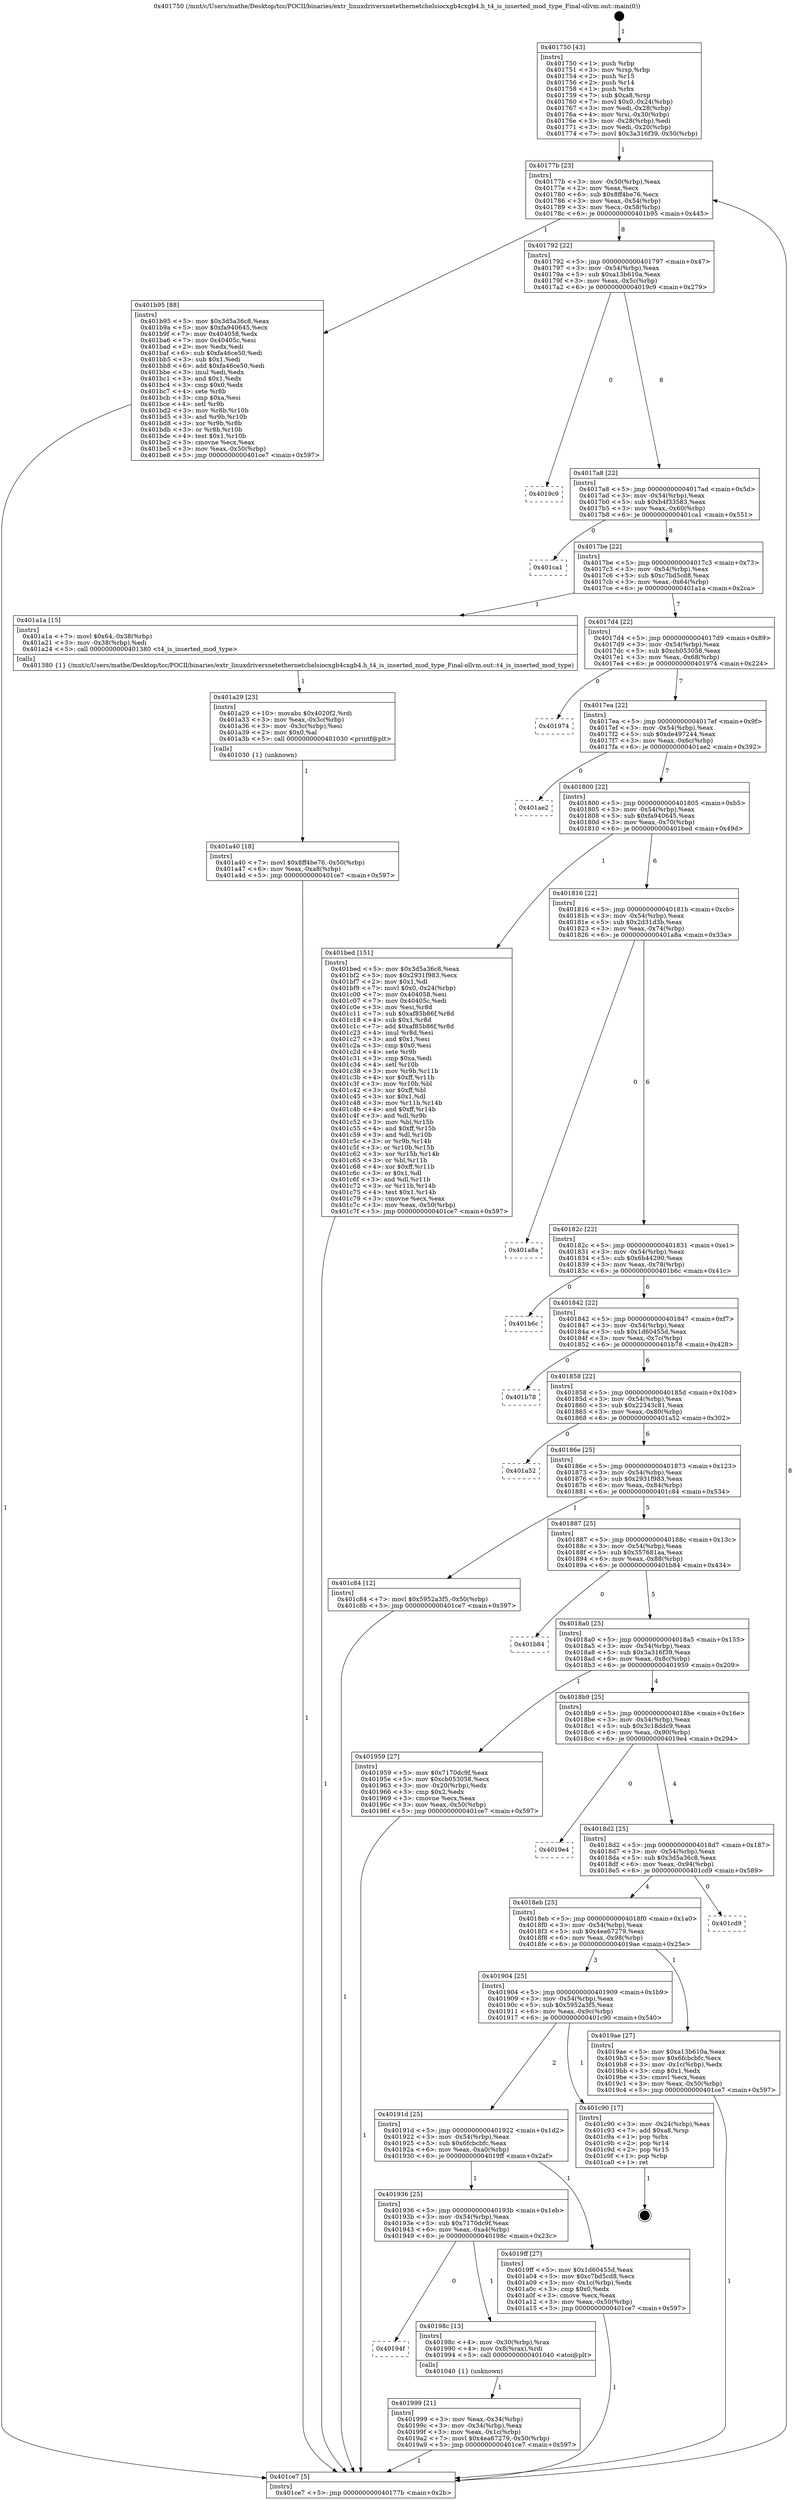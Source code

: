 digraph "0x401750" {
  label = "0x401750 (/mnt/c/Users/mathe/Desktop/tcc/POCII/binaries/extr_linuxdriversnetethernetchelsiocxgb4cxgb4.h_t4_is_inserted_mod_type_Final-ollvm.out::main(0))"
  labelloc = "t"
  node[shape=record]

  Entry [label="",width=0.3,height=0.3,shape=circle,fillcolor=black,style=filled]
  "0x40177b" [label="{
     0x40177b [23]\l
     | [instrs]\l
     &nbsp;&nbsp;0x40177b \<+3\>: mov -0x50(%rbp),%eax\l
     &nbsp;&nbsp;0x40177e \<+2\>: mov %eax,%ecx\l
     &nbsp;&nbsp;0x401780 \<+6\>: sub $0x8ff4be76,%ecx\l
     &nbsp;&nbsp;0x401786 \<+3\>: mov %eax,-0x54(%rbp)\l
     &nbsp;&nbsp;0x401789 \<+3\>: mov %ecx,-0x58(%rbp)\l
     &nbsp;&nbsp;0x40178c \<+6\>: je 0000000000401b95 \<main+0x445\>\l
  }"]
  "0x401b95" [label="{
     0x401b95 [88]\l
     | [instrs]\l
     &nbsp;&nbsp;0x401b95 \<+5\>: mov $0x3d5a36c8,%eax\l
     &nbsp;&nbsp;0x401b9a \<+5\>: mov $0xfa940645,%ecx\l
     &nbsp;&nbsp;0x401b9f \<+7\>: mov 0x404058,%edx\l
     &nbsp;&nbsp;0x401ba6 \<+7\>: mov 0x40405c,%esi\l
     &nbsp;&nbsp;0x401bad \<+2\>: mov %edx,%edi\l
     &nbsp;&nbsp;0x401baf \<+6\>: sub $0xfa46ce50,%edi\l
     &nbsp;&nbsp;0x401bb5 \<+3\>: sub $0x1,%edi\l
     &nbsp;&nbsp;0x401bb8 \<+6\>: add $0xfa46ce50,%edi\l
     &nbsp;&nbsp;0x401bbe \<+3\>: imul %edi,%edx\l
     &nbsp;&nbsp;0x401bc1 \<+3\>: and $0x1,%edx\l
     &nbsp;&nbsp;0x401bc4 \<+3\>: cmp $0x0,%edx\l
     &nbsp;&nbsp;0x401bc7 \<+4\>: sete %r8b\l
     &nbsp;&nbsp;0x401bcb \<+3\>: cmp $0xa,%esi\l
     &nbsp;&nbsp;0x401bce \<+4\>: setl %r9b\l
     &nbsp;&nbsp;0x401bd2 \<+3\>: mov %r8b,%r10b\l
     &nbsp;&nbsp;0x401bd5 \<+3\>: and %r9b,%r10b\l
     &nbsp;&nbsp;0x401bd8 \<+3\>: xor %r9b,%r8b\l
     &nbsp;&nbsp;0x401bdb \<+3\>: or %r8b,%r10b\l
     &nbsp;&nbsp;0x401bde \<+4\>: test $0x1,%r10b\l
     &nbsp;&nbsp;0x401be2 \<+3\>: cmovne %ecx,%eax\l
     &nbsp;&nbsp;0x401be5 \<+3\>: mov %eax,-0x50(%rbp)\l
     &nbsp;&nbsp;0x401be8 \<+5\>: jmp 0000000000401ce7 \<main+0x597\>\l
  }"]
  "0x401792" [label="{
     0x401792 [22]\l
     | [instrs]\l
     &nbsp;&nbsp;0x401792 \<+5\>: jmp 0000000000401797 \<main+0x47\>\l
     &nbsp;&nbsp;0x401797 \<+3\>: mov -0x54(%rbp),%eax\l
     &nbsp;&nbsp;0x40179a \<+5\>: sub $0xa13b610a,%eax\l
     &nbsp;&nbsp;0x40179f \<+3\>: mov %eax,-0x5c(%rbp)\l
     &nbsp;&nbsp;0x4017a2 \<+6\>: je 00000000004019c9 \<main+0x279\>\l
  }"]
  Exit [label="",width=0.3,height=0.3,shape=circle,fillcolor=black,style=filled,peripheries=2]
  "0x4019c9" [label="{
     0x4019c9\l
  }", style=dashed]
  "0x4017a8" [label="{
     0x4017a8 [22]\l
     | [instrs]\l
     &nbsp;&nbsp;0x4017a8 \<+5\>: jmp 00000000004017ad \<main+0x5d\>\l
     &nbsp;&nbsp;0x4017ad \<+3\>: mov -0x54(%rbp),%eax\l
     &nbsp;&nbsp;0x4017b0 \<+5\>: sub $0xb4f33583,%eax\l
     &nbsp;&nbsp;0x4017b5 \<+3\>: mov %eax,-0x60(%rbp)\l
     &nbsp;&nbsp;0x4017b8 \<+6\>: je 0000000000401ca1 \<main+0x551\>\l
  }"]
  "0x401a40" [label="{
     0x401a40 [18]\l
     | [instrs]\l
     &nbsp;&nbsp;0x401a40 \<+7\>: movl $0x8ff4be76,-0x50(%rbp)\l
     &nbsp;&nbsp;0x401a47 \<+6\>: mov %eax,-0xa8(%rbp)\l
     &nbsp;&nbsp;0x401a4d \<+5\>: jmp 0000000000401ce7 \<main+0x597\>\l
  }"]
  "0x401ca1" [label="{
     0x401ca1\l
  }", style=dashed]
  "0x4017be" [label="{
     0x4017be [22]\l
     | [instrs]\l
     &nbsp;&nbsp;0x4017be \<+5\>: jmp 00000000004017c3 \<main+0x73\>\l
     &nbsp;&nbsp;0x4017c3 \<+3\>: mov -0x54(%rbp),%eax\l
     &nbsp;&nbsp;0x4017c6 \<+5\>: sub $0xc7bd5cd8,%eax\l
     &nbsp;&nbsp;0x4017cb \<+3\>: mov %eax,-0x64(%rbp)\l
     &nbsp;&nbsp;0x4017ce \<+6\>: je 0000000000401a1a \<main+0x2ca\>\l
  }"]
  "0x401a29" [label="{
     0x401a29 [23]\l
     | [instrs]\l
     &nbsp;&nbsp;0x401a29 \<+10\>: movabs $0x4020f2,%rdi\l
     &nbsp;&nbsp;0x401a33 \<+3\>: mov %eax,-0x3c(%rbp)\l
     &nbsp;&nbsp;0x401a36 \<+3\>: mov -0x3c(%rbp),%esi\l
     &nbsp;&nbsp;0x401a39 \<+2\>: mov $0x0,%al\l
     &nbsp;&nbsp;0x401a3b \<+5\>: call 0000000000401030 \<printf@plt\>\l
     | [calls]\l
     &nbsp;&nbsp;0x401030 \{1\} (unknown)\l
  }"]
  "0x401a1a" [label="{
     0x401a1a [15]\l
     | [instrs]\l
     &nbsp;&nbsp;0x401a1a \<+7\>: movl $0x64,-0x38(%rbp)\l
     &nbsp;&nbsp;0x401a21 \<+3\>: mov -0x38(%rbp),%edi\l
     &nbsp;&nbsp;0x401a24 \<+5\>: call 0000000000401380 \<t4_is_inserted_mod_type\>\l
     | [calls]\l
     &nbsp;&nbsp;0x401380 \{1\} (/mnt/c/Users/mathe/Desktop/tcc/POCII/binaries/extr_linuxdriversnetethernetchelsiocxgb4cxgb4.h_t4_is_inserted_mod_type_Final-ollvm.out::t4_is_inserted_mod_type)\l
  }"]
  "0x4017d4" [label="{
     0x4017d4 [22]\l
     | [instrs]\l
     &nbsp;&nbsp;0x4017d4 \<+5\>: jmp 00000000004017d9 \<main+0x89\>\l
     &nbsp;&nbsp;0x4017d9 \<+3\>: mov -0x54(%rbp),%eax\l
     &nbsp;&nbsp;0x4017dc \<+5\>: sub $0xcb053058,%eax\l
     &nbsp;&nbsp;0x4017e1 \<+3\>: mov %eax,-0x68(%rbp)\l
     &nbsp;&nbsp;0x4017e4 \<+6\>: je 0000000000401974 \<main+0x224\>\l
  }"]
  "0x401999" [label="{
     0x401999 [21]\l
     | [instrs]\l
     &nbsp;&nbsp;0x401999 \<+3\>: mov %eax,-0x34(%rbp)\l
     &nbsp;&nbsp;0x40199c \<+3\>: mov -0x34(%rbp),%eax\l
     &nbsp;&nbsp;0x40199f \<+3\>: mov %eax,-0x1c(%rbp)\l
     &nbsp;&nbsp;0x4019a2 \<+7\>: movl $0x4ea67279,-0x50(%rbp)\l
     &nbsp;&nbsp;0x4019a9 \<+5\>: jmp 0000000000401ce7 \<main+0x597\>\l
  }"]
  "0x401974" [label="{
     0x401974\l
  }", style=dashed]
  "0x4017ea" [label="{
     0x4017ea [22]\l
     | [instrs]\l
     &nbsp;&nbsp;0x4017ea \<+5\>: jmp 00000000004017ef \<main+0x9f\>\l
     &nbsp;&nbsp;0x4017ef \<+3\>: mov -0x54(%rbp),%eax\l
     &nbsp;&nbsp;0x4017f2 \<+5\>: sub $0xde497244,%eax\l
     &nbsp;&nbsp;0x4017f7 \<+3\>: mov %eax,-0x6c(%rbp)\l
     &nbsp;&nbsp;0x4017fa \<+6\>: je 0000000000401ae2 \<main+0x392\>\l
  }"]
  "0x40194f" [label="{
     0x40194f\l
  }", style=dashed]
  "0x401ae2" [label="{
     0x401ae2\l
  }", style=dashed]
  "0x401800" [label="{
     0x401800 [22]\l
     | [instrs]\l
     &nbsp;&nbsp;0x401800 \<+5\>: jmp 0000000000401805 \<main+0xb5\>\l
     &nbsp;&nbsp;0x401805 \<+3\>: mov -0x54(%rbp),%eax\l
     &nbsp;&nbsp;0x401808 \<+5\>: sub $0xfa940645,%eax\l
     &nbsp;&nbsp;0x40180d \<+3\>: mov %eax,-0x70(%rbp)\l
     &nbsp;&nbsp;0x401810 \<+6\>: je 0000000000401bed \<main+0x49d\>\l
  }"]
  "0x40198c" [label="{
     0x40198c [13]\l
     | [instrs]\l
     &nbsp;&nbsp;0x40198c \<+4\>: mov -0x30(%rbp),%rax\l
     &nbsp;&nbsp;0x401990 \<+4\>: mov 0x8(%rax),%rdi\l
     &nbsp;&nbsp;0x401994 \<+5\>: call 0000000000401040 \<atoi@plt\>\l
     | [calls]\l
     &nbsp;&nbsp;0x401040 \{1\} (unknown)\l
  }"]
  "0x401bed" [label="{
     0x401bed [151]\l
     | [instrs]\l
     &nbsp;&nbsp;0x401bed \<+5\>: mov $0x3d5a36c8,%eax\l
     &nbsp;&nbsp;0x401bf2 \<+5\>: mov $0x2931f983,%ecx\l
     &nbsp;&nbsp;0x401bf7 \<+2\>: mov $0x1,%dl\l
     &nbsp;&nbsp;0x401bf9 \<+7\>: movl $0x0,-0x24(%rbp)\l
     &nbsp;&nbsp;0x401c00 \<+7\>: mov 0x404058,%esi\l
     &nbsp;&nbsp;0x401c07 \<+7\>: mov 0x40405c,%edi\l
     &nbsp;&nbsp;0x401c0e \<+3\>: mov %esi,%r8d\l
     &nbsp;&nbsp;0x401c11 \<+7\>: sub $0xaf85b86f,%r8d\l
     &nbsp;&nbsp;0x401c18 \<+4\>: sub $0x1,%r8d\l
     &nbsp;&nbsp;0x401c1c \<+7\>: add $0xaf85b86f,%r8d\l
     &nbsp;&nbsp;0x401c23 \<+4\>: imul %r8d,%esi\l
     &nbsp;&nbsp;0x401c27 \<+3\>: and $0x1,%esi\l
     &nbsp;&nbsp;0x401c2a \<+3\>: cmp $0x0,%esi\l
     &nbsp;&nbsp;0x401c2d \<+4\>: sete %r9b\l
     &nbsp;&nbsp;0x401c31 \<+3\>: cmp $0xa,%edi\l
     &nbsp;&nbsp;0x401c34 \<+4\>: setl %r10b\l
     &nbsp;&nbsp;0x401c38 \<+3\>: mov %r9b,%r11b\l
     &nbsp;&nbsp;0x401c3b \<+4\>: xor $0xff,%r11b\l
     &nbsp;&nbsp;0x401c3f \<+3\>: mov %r10b,%bl\l
     &nbsp;&nbsp;0x401c42 \<+3\>: xor $0xff,%bl\l
     &nbsp;&nbsp;0x401c45 \<+3\>: xor $0x1,%dl\l
     &nbsp;&nbsp;0x401c48 \<+3\>: mov %r11b,%r14b\l
     &nbsp;&nbsp;0x401c4b \<+4\>: and $0xff,%r14b\l
     &nbsp;&nbsp;0x401c4f \<+3\>: and %dl,%r9b\l
     &nbsp;&nbsp;0x401c52 \<+3\>: mov %bl,%r15b\l
     &nbsp;&nbsp;0x401c55 \<+4\>: and $0xff,%r15b\l
     &nbsp;&nbsp;0x401c59 \<+3\>: and %dl,%r10b\l
     &nbsp;&nbsp;0x401c5c \<+3\>: or %r9b,%r14b\l
     &nbsp;&nbsp;0x401c5f \<+3\>: or %r10b,%r15b\l
     &nbsp;&nbsp;0x401c62 \<+3\>: xor %r15b,%r14b\l
     &nbsp;&nbsp;0x401c65 \<+3\>: or %bl,%r11b\l
     &nbsp;&nbsp;0x401c68 \<+4\>: xor $0xff,%r11b\l
     &nbsp;&nbsp;0x401c6c \<+3\>: or $0x1,%dl\l
     &nbsp;&nbsp;0x401c6f \<+3\>: and %dl,%r11b\l
     &nbsp;&nbsp;0x401c72 \<+3\>: or %r11b,%r14b\l
     &nbsp;&nbsp;0x401c75 \<+4\>: test $0x1,%r14b\l
     &nbsp;&nbsp;0x401c79 \<+3\>: cmovne %ecx,%eax\l
     &nbsp;&nbsp;0x401c7c \<+3\>: mov %eax,-0x50(%rbp)\l
     &nbsp;&nbsp;0x401c7f \<+5\>: jmp 0000000000401ce7 \<main+0x597\>\l
  }"]
  "0x401816" [label="{
     0x401816 [22]\l
     | [instrs]\l
     &nbsp;&nbsp;0x401816 \<+5\>: jmp 000000000040181b \<main+0xcb\>\l
     &nbsp;&nbsp;0x40181b \<+3\>: mov -0x54(%rbp),%eax\l
     &nbsp;&nbsp;0x40181e \<+5\>: sub $0x2d31d3b,%eax\l
     &nbsp;&nbsp;0x401823 \<+3\>: mov %eax,-0x74(%rbp)\l
     &nbsp;&nbsp;0x401826 \<+6\>: je 0000000000401a8a \<main+0x33a\>\l
  }"]
  "0x401936" [label="{
     0x401936 [25]\l
     | [instrs]\l
     &nbsp;&nbsp;0x401936 \<+5\>: jmp 000000000040193b \<main+0x1eb\>\l
     &nbsp;&nbsp;0x40193b \<+3\>: mov -0x54(%rbp),%eax\l
     &nbsp;&nbsp;0x40193e \<+5\>: sub $0x7170dc9f,%eax\l
     &nbsp;&nbsp;0x401943 \<+6\>: mov %eax,-0xa4(%rbp)\l
     &nbsp;&nbsp;0x401949 \<+6\>: je 000000000040198c \<main+0x23c\>\l
  }"]
  "0x401a8a" [label="{
     0x401a8a\l
  }", style=dashed]
  "0x40182c" [label="{
     0x40182c [22]\l
     | [instrs]\l
     &nbsp;&nbsp;0x40182c \<+5\>: jmp 0000000000401831 \<main+0xe1\>\l
     &nbsp;&nbsp;0x401831 \<+3\>: mov -0x54(%rbp),%eax\l
     &nbsp;&nbsp;0x401834 \<+5\>: sub $0x6b44290,%eax\l
     &nbsp;&nbsp;0x401839 \<+3\>: mov %eax,-0x78(%rbp)\l
     &nbsp;&nbsp;0x40183c \<+6\>: je 0000000000401b6c \<main+0x41c\>\l
  }"]
  "0x4019ff" [label="{
     0x4019ff [27]\l
     | [instrs]\l
     &nbsp;&nbsp;0x4019ff \<+5\>: mov $0x1d60455d,%eax\l
     &nbsp;&nbsp;0x401a04 \<+5\>: mov $0xc7bd5cd8,%ecx\l
     &nbsp;&nbsp;0x401a09 \<+3\>: mov -0x1c(%rbp),%edx\l
     &nbsp;&nbsp;0x401a0c \<+3\>: cmp $0x0,%edx\l
     &nbsp;&nbsp;0x401a0f \<+3\>: cmove %ecx,%eax\l
     &nbsp;&nbsp;0x401a12 \<+3\>: mov %eax,-0x50(%rbp)\l
     &nbsp;&nbsp;0x401a15 \<+5\>: jmp 0000000000401ce7 \<main+0x597\>\l
  }"]
  "0x401b6c" [label="{
     0x401b6c\l
  }", style=dashed]
  "0x401842" [label="{
     0x401842 [22]\l
     | [instrs]\l
     &nbsp;&nbsp;0x401842 \<+5\>: jmp 0000000000401847 \<main+0xf7\>\l
     &nbsp;&nbsp;0x401847 \<+3\>: mov -0x54(%rbp),%eax\l
     &nbsp;&nbsp;0x40184a \<+5\>: sub $0x1d60455d,%eax\l
     &nbsp;&nbsp;0x40184f \<+3\>: mov %eax,-0x7c(%rbp)\l
     &nbsp;&nbsp;0x401852 \<+6\>: je 0000000000401b78 \<main+0x428\>\l
  }"]
  "0x40191d" [label="{
     0x40191d [25]\l
     | [instrs]\l
     &nbsp;&nbsp;0x40191d \<+5\>: jmp 0000000000401922 \<main+0x1d2\>\l
     &nbsp;&nbsp;0x401922 \<+3\>: mov -0x54(%rbp),%eax\l
     &nbsp;&nbsp;0x401925 \<+5\>: sub $0x6fcbcbfc,%eax\l
     &nbsp;&nbsp;0x40192a \<+6\>: mov %eax,-0xa0(%rbp)\l
     &nbsp;&nbsp;0x401930 \<+6\>: je 00000000004019ff \<main+0x2af\>\l
  }"]
  "0x401b78" [label="{
     0x401b78\l
  }", style=dashed]
  "0x401858" [label="{
     0x401858 [22]\l
     | [instrs]\l
     &nbsp;&nbsp;0x401858 \<+5\>: jmp 000000000040185d \<main+0x10d\>\l
     &nbsp;&nbsp;0x40185d \<+3\>: mov -0x54(%rbp),%eax\l
     &nbsp;&nbsp;0x401860 \<+5\>: sub $0x22343c81,%eax\l
     &nbsp;&nbsp;0x401865 \<+3\>: mov %eax,-0x80(%rbp)\l
     &nbsp;&nbsp;0x401868 \<+6\>: je 0000000000401a52 \<main+0x302\>\l
  }"]
  "0x401c90" [label="{
     0x401c90 [17]\l
     | [instrs]\l
     &nbsp;&nbsp;0x401c90 \<+3\>: mov -0x24(%rbp),%eax\l
     &nbsp;&nbsp;0x401c93 \<+7\>: add $0xa8,%rsp\l
     &nbsp;&nbsp;0x401c9a \<+1\>: pop %rbx\l
     &nbsp;&nbsp;0x401c9b \<+2\>: pop %r14\l
     &nbsp;&nbsp;0x401c9d \<+2\>: pop %r15\l
     &nbsp;&nbsp;0x401c9f \<+1\>: pop %rbp\l
     &nbsp;&nbsp;0x401ca0 \<+1\>: ret\l
  }"]
  "0x401a52" [label="{
     0x401a52\l
  }", style=dashed]
  "0x40186e" [label="{
     0x40186e [25]\l
     | [instrs]\l
     &nbsp;&nbsp;0x40186e \<+5\>: jmp 0000000000401873 \<main+0x123\>\l
     &nbsp;&nbsp;0x401873 \<+3\>: mov -0x54(%rbp),%eax\l
     &nbsp;&nbsp;0x401876 \<+5\>: sub $0x2931f983,%eax\l
     &nbsp;&nbsp;0x40187b \<+6\>: mov %eax,-0x84(%rbp)\l
     &nbsp;&nbsp;0x401881 \<+6\>: je 0000000000401c84 \<main+0x534\>\l
  }"]
  "0x401904" [label="{
     0x401904 [25]\l
     | [instrs]\l
     &nbsp;&nbsp;0x401904 \<+5\>: jmp 0000000000401909 \<main+0x1b9\>\l
     &nbsp;&nbsp;0x401909 \<+3\>: mov -0x54(%rbp),%eax\l
     &nbsp;&nbsp;0x40190c \<+5\>: sub $0x5952a3f5,%eax\l
     &nbsp;&nbsp;0x401911 \<+6\>: mov %eax,-0x9c(%rbp)\l
     &nbsp;&nbsp;0x401917 \<+6\>: je 0000000000401c90 \<main+0x540\>\l
  }"]
  "0x401c84" [label="{
     0x401c84 [12]\l
     | [instrs]\l
     &nbsp;&nbsp;0x401c84 \<+7\>: movl $0x5952a3f5,-0x50(%rbp)\l
     &nbsp;&nbsp;0x401c8b \<+5\>: jmp 0000000000401ce7 \<main+0x597\>\l
  }"]
  "0x401887" [label="{
     0x401887 [25]\l
     | [instrs]\l
     &nbsp;&nbsp;0x401887 \<+5\>: jmp 000000000040188c \<main+0x13c\>\l
     &nbsp;&nbsp;0x40188c \<+3\>: mov -0x54(%rbp),%eax\l
     &nbsp;&nbsp;0x40188f \<+5\>: sub $0x357681aa,%eax\l
     &nbsp;&nbsp;0x401894 \<+6\>: mov %eax,-0x88(%rbp)\l
     &nbsp;&nbsp;0x40189a \<+6\>: je 0000000000401b84 \<main+0x434\>\l
  }"]
  "0x4019ae" [label="{
     0x4019ae [27]\l
     | [instrs]\l
     &nbsp;&nbsp;0x4019ae \<+5\>: mov $0xa13b610a,%eax\l
     &nbsp;&nbsp;0x4019b3 \<+5\>: mov $0x6fcbcbfc,%ecx\l
     &nbsp;&nbsp;0x4019b8 \<+3\>: mov -0x1c(%rbp),%edx\l
     &nbsp;&nbsp;0x4019bb \<+3\>: cmp $0x1,%edx\l
     &nbsp;&nbsp;0x4019be \<+3\>: cmovl %ecx,%eax\l
     &nbsp;&nbsp;0x4019c1 \<+3\>: mov %eax,-0x50(%rbp)\l
     &nbsp;&nbsp;0x4019c4 \<+5\>: jmp 0000000000401ce7 \<main+0x597\>\l
  }"]
  "0x401b84" [label="{
     0x401b84\l
  }", style=dashed]
  "0x4018a0" [label="{
     0x4018a0 [25]\l
     | [instrs]\l
     &nbsp;&nbsp;0x4018a0 \<+5\>: jmp 00000000004018a5 \<main+0x155\>\l
     &nbsp;&nbsp;0x4018a5 \<+3\>: mov -0x54(%rbp),%eax\l
     &nbsp;&nbsp;0x4018a8 \<+5\>: sub $0x3a316f39,%eax\l
     &nbsp;&nbsp;0x4018ad \<+6\>: mov %eax,-0x8c(%rbp)\l
     &nbsp;&nbsp;0x4018b3 \<+6\>: je 0000000000401959 \<main+0x209\>\l
  }"]
  "0x4018eb" [label="{
     0x4018eb [25]\l
     | [instrs]\l
     &nbsp;&nbsp;0x4018eb \<+5\>: jmp 00000000004018f0 \<main+0x1a0\>\l
     &nbsp;&nbsp;0x4018f0 \<+3\>: mov -0x54(%rbp),%eax\l
     &nbsp;&nbsp;0x4018f3 \<+5\>: sub $0x4ea67279,%eax\l
     &nbsp;&nbsp;0x4018f8 \<+6\>: mov %eax,-0x98(%rbp)\l
     &nbsp;&nbsp;0x4018fe \<+6\>: je 00000000004019ae \<main+0x25e\>\l
  }"]
  "0x401959" [label="{
     0x401959 [27]\l
     | [instrs]\l
     &nbsp;&nbsp;0x401959 \<+5\>: mov $0x7170dc9f,%eax\l
     &nbsp;&nbsp;0x40195e \<+5\>: mov $0xcb053058,%ecx\l
     &nbsp;&nbsp;0x401963 \<+3\>: mov -0x20(%rbp),%edx\l
     &nbsp;&nbsp;0x401966 \<+3\>: cmp $0x2,%edx\l
     &nbsp;&nbsp;0x401969 \<+3\>: cmovne %ecx,%eax\l
     &nbsp;&nbsp;0x40196c \<+3\>: mov %eax,-0x50(%rbp)\l
     &nbsp;&nbsp;0x40196f \<+5\>: jmp 0000000000401ce7 \<main+0x597\>\l
  }"]
  "0x4018b9" [label="{
     0x4018b9 [25]\l
     | [instrs]\l
     &nbsp;&nbsp;0x4018b9 \<+5\>: jmp 00000000004018be \<main+0x16e\>\l
     &nbsp;&nbsp;0x4018be \<+3\>: mov -0x54(%rbp),%eax\l
     &nbsp;&nbsp;0x4018c1 \<+5\>: sub $0x3c18ddc9,%eax\l
     &nbsp;&nbsp;0x4018c6 \<+6\>: mov %eax,-0x90(%rbp)\l
     &nbsp;&nbsp;0x4018cc \<+6\>: je 00000000004019e4 \<main+0x294\>\l
  }"]
  "0x401ce7" [label="{
     0x401ce7 [5]\l
     | [instrs]\l
     &nbsp;&nbsp;0x401ce7 \<+5\>: jmp 000000000040177b \<main+0x2b\>\l
  }"]
  "0x401750" [label="{
     0x401750 [43]\l
     | [instrs]\l
     &nbsp;&nbsp;0x401750 \<+1\>: push %rbp\l
     &nbsp;&nbsp;0x401751 \<+3\>: mov %rsp,%rbp\l
     &nbsp;&nbsp;0x401754 \<+2\>: push %r15\l
     &nbsp;&nbsp;0x401756 \<+2\>: push %r14\l
     &nbsp;&nbsp;0x401758 \<+1\>: push %rbx\l
     &nbsp;&nbsp;0x401759 \<+7\>: sub $0xa8,%rsp\l
     &nbsp;&nbsp;0x401760 \<+7\>: movl $0x0,-0x24(%rbp)\l
     &nbsp;&nbsp;0x401767 \<+3\>: mov %edi,-0x28(%rbp)\l
     &nbsp;&nbsp;0x40176a \<+4\>: mov %rsi,-0x30(%rbp)\l
     &nbsp;&nbsp;0x40176e \<+3\>: mov -0x28(%rbp),%edi\l
     &nbsp;&nbsp;0x401771 \<+3\>: mov %edi,-0x20(%rbp)\l
     &nbsp;&nbsp;0x401774 \<+7\>: movl $0x3a316f39,-0x50(%rbp)\l
  }"]
  "0x401cd9" [label="{
     0x401cd9\l
  }", style=dashed]
  "0x4019e4" [label="{
     0x4019e4\l
  }", style=dashed]
  "0x4018d2" [label="{
     0x4018d2 [25]\l
     | [instrs]\l
     &nbsp;&nbsp;0x4018d2 \<+5\>: jmp 00000000004018d7 \<main+0x187\>\l
     &nbsp;&nbsp;0x4018d7 \<+3\>: mov -0x54(%rbp),%eax\l
     &nbsp;&nbsp;0x4018da \<+5\>: sub $0x3d5a36c8,%eax\l
     &nbsp;&nbsp;0x4018df \<+6\>: mov %eax,-0x94(%rbp)\l
     &nbsp;&nbsp;0x4018e5 \<+6\>: je 0000000000401cd9 \<main+0x589\>\l
  }"]
  Entry -> "0x401750" [label=" 1"]
  "0x40177b" -> "0x401b95" [label=" 1"]
  "0x40177b" -> "0x401792" [label=" 8"]
  "0x401c90" -> Exit [label=" 1"]
  "0x401792" -> "0x4019c9" [label=" 0"]
  "0x401792" -> "0x4017a8" [label=" 8"]
  "0x401c84" -> "0x401ce7" [label=" 1"]
  "0x4017a8" -> "0x401ca1" [label=" 0"]
  "0x4017a8" -> "0x4017be" [label=" 8"]
  "0x401bed" -> "0x401ce7" [label=" 1"]
  "0x4017be" -> "0x401a1a" [label=" 1"]
  "0x4017be" -> "0x4017d4" [label=" 7"]
  "0x401b95" -> "0x401ce7" [label=" 1"]
  "0x4017d4" -> "0x401974" [label=" 0"]
  "0x4017d4" -> "0x4017ea" [label=" 7"]
  "0x401a40" -> "0x401ce7" [label=" 1"]
  "0x4017ea" -> "0x401ae2" [label=" 0"]
  "0x4017ea" -> "0x401800" [label=" 7"]
  "0x401a29" -> "0x401a40" [label=" 1"]
  "0x401800" -> "0x401bed" [label=" 1"]
  "0x401800" -> "0x401816" [label=" 6"]
  "0x401a1a" -> "0x401a29" [label=" 1"]
  "0x401816" -> "0x401a8a" [label=" 0"]
  "0x401816" -> "0x40182c" [label=" 6"]
  "0x4019ae" -> "0x401ce7" [label=" 1"]
  "0x40182c" -> "0x401b6c" [label=" 0"]
  "0x40182c" -> "0x401842" [label=" 6"]
  "0x401999" -> "0x401ce7" [label=" 1"]
  "0x401842" -> "0x401b78" [label=" 0"]
  "0x401842" -> "0x401858" [label=" 6"]
  "0x401936" -> "0x40194f" [label=" 0"]
  "0x401858" -> "0x401a52" [label=" 0"]
  "0x401858" -> "0x40186e" [label=" 6"]
  "0x401936" -> "0x40198c" [label=" 1"]
  "0x40186e" -> "0x401c84" [label=" 1"]
  "0x40186e" -> "0x401887" [label=" 5"]
  "0x40191d" -> "0x401936" [label=" 1"]
  "0x401887" -> "0x401b84" [label=" 0"]
  "0x401887" -> "0x4018a0" [label=" 5"]
  "0x40191d" -> "0x4019ff" [label=" 1"]
  "0x4018a0" -> "0x401959" [label=" 1"]
  "0x4018a0" -> "0x4018b9" [label=" 4"]
  "0x401959" -> "0x401ce7" [label=" 1"]
  "0x401750" -> "0x40177b" [label=" 1"]
  "0x401ce7" -> "0x40177b" [label=" 8"]
  "0x401904" -> "0x40191d" [label=" 2"]
  "0x4018b9" -> "0x4019e4" [label=" 0"]
  "0x4018b9" -> "0x4018d2" [label=" 4"]
  "0x401904" -> "0x401c90" [label=" 1"]
  "0x4018d2" -> "0x401cd9" [label=" 0"]
  "0x4018d2" -> "0x4018eb" [label=" 4"]
  "0x40198c" -> "0x401999" [label=" 1"]
  "0x4018eb" -> "0x4019ae" [label=" 1"]
  "0x4018eb" -> "0x401904" [label=" 3"]
  "0x4019ff" -> "0x401ce7" [label=" 1"]
}
